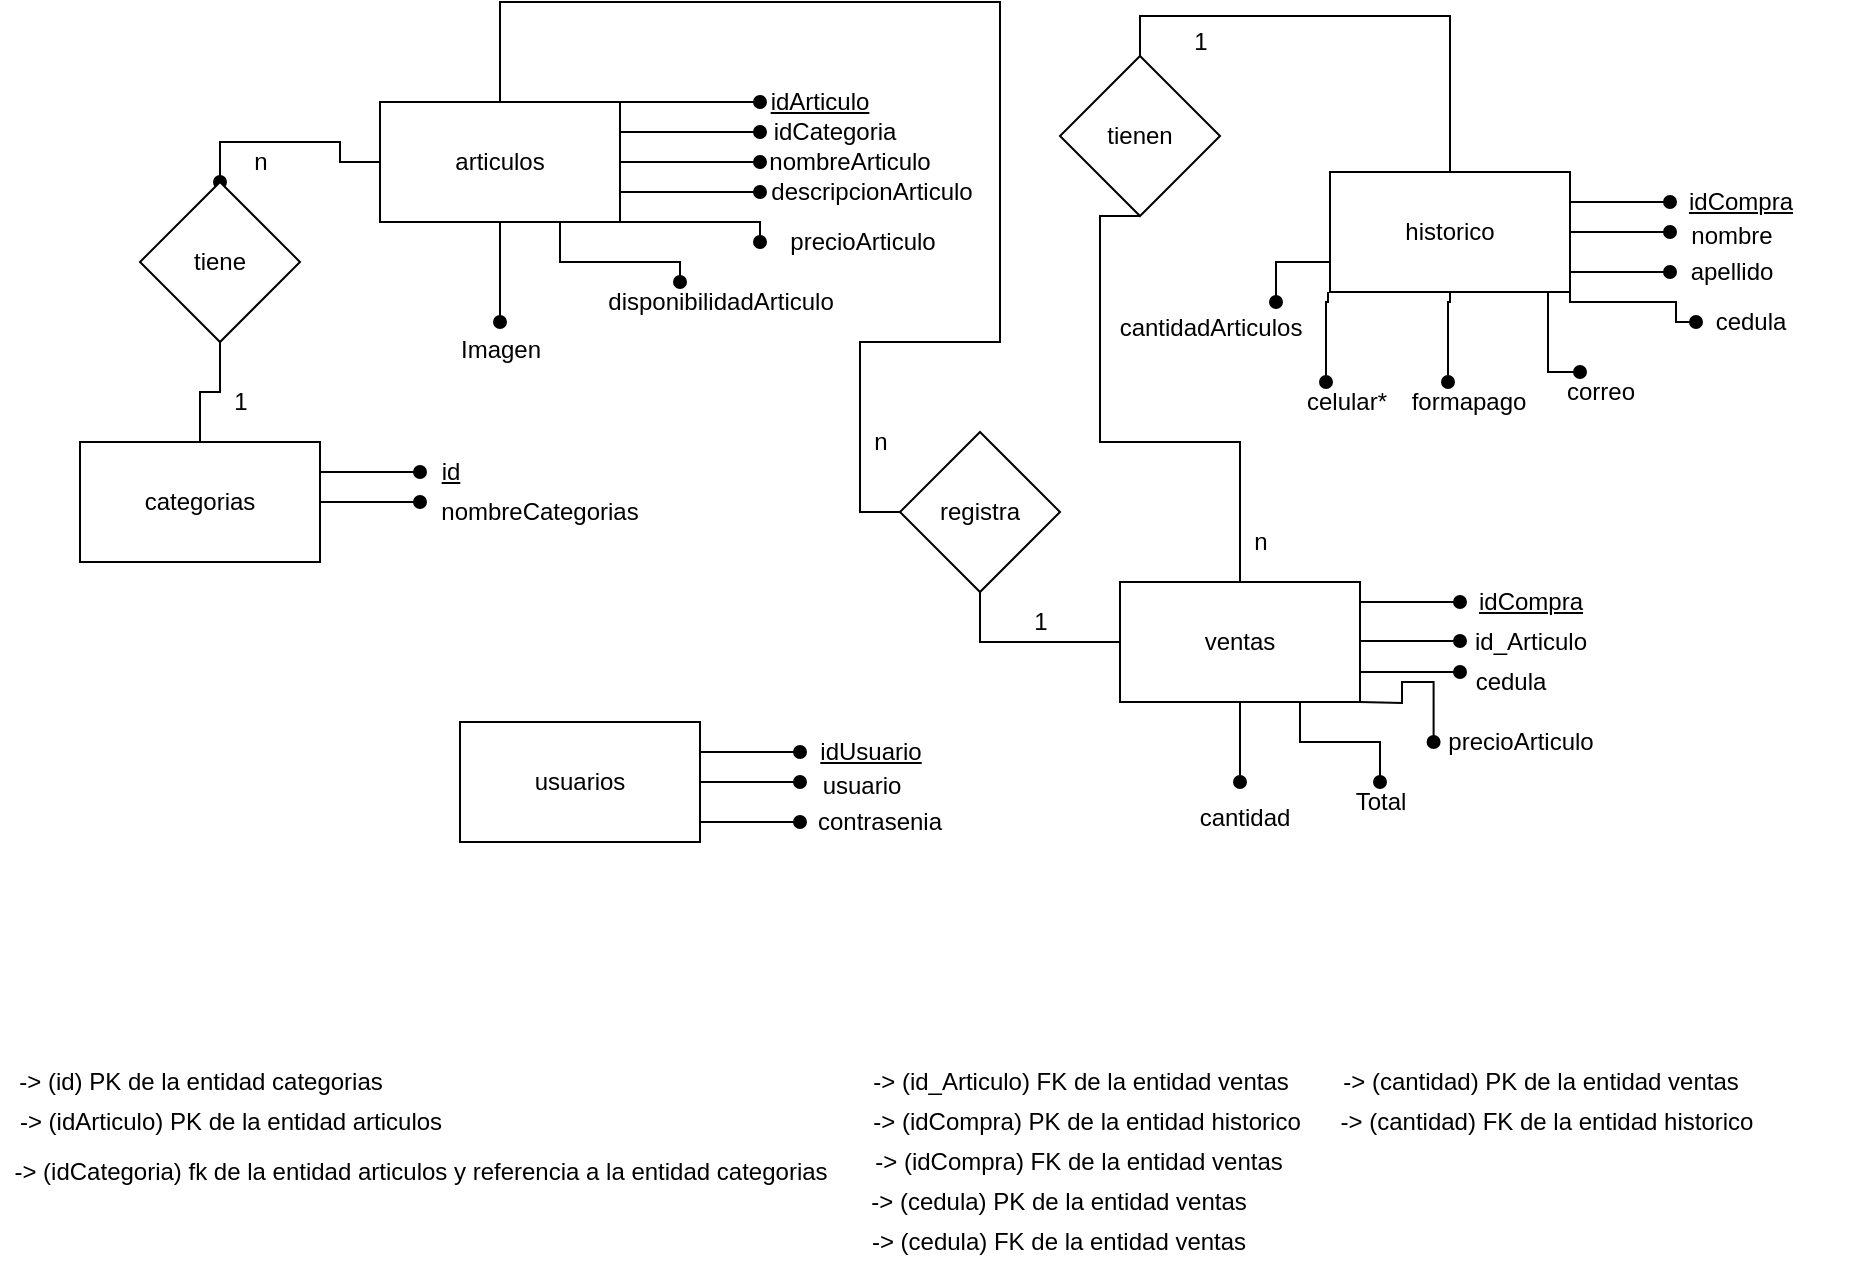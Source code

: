 <mxfile version="13.9.2" type="device"><diagram id="Wounpfd24O4NfaKVFgMd" name="Page-1"><mxGraphModel dx="578" dy="425" grid="1" gridSize="10" guides="1" tooltips="1" connect="1" arrows="1" fold="1" page="1" pageScale="1" pageWidth="827" pageHeight="1169" math="0" shadow="0"><root><mxCell id="0"/><mxCell id="1" parent="0"/><mxCell id="ZBZwColAEMd9sP3PTIpR-3" style="edgeStyle=orthogonalEdgeStyle;rounded=0;orthogonalLoop=1;jettySize=auto;html=1;exitX=1;exitY=0;exitDx=0;exitDy=0;endArrow=oval;endFill=1;" edge="1" parent="1" source="ZBZwColAEMd9sP3PTIpR-2"><mxGeometry relative="1" as="geometry"><mxPoint x="380" y="60" as="targetPoint"/><Array as="points"><mxPoint x="380" y="60"/></Array></mxGeometry></mxCell><mxCell id="ZBZwColAEMd9sP3PTIpR-5" style="edgeStyle=orthogonalEdgeStyle;rounded=0;orthogonalLoop=1;jettySize=auto;html=1;exitX=1;exitY=0.25;exitDx=0;exitDy=0;endArrow=oval;endFill=1;" edge="1" parent="1" source="ZBZwColAEMd9sP3PTIpR-2"><mxGeometry relative="1" as="geometry"><mxPoint x="380" y="75" as="targetPoint"/></mxGeometry></mxCell><mxCell id="ZBZwColAEMd9sP3PTIpR-7" style="edgeStyle=orthogonalEdgeStyle;rounded=0;orthogonalLoop=1;jettySize=auto;html=1;exitX=1;exitY=0.5;exitDx=0;exitDy=0;endArrow=oval;endFill=1;" edge="1" parent="1" source="ZBZwColAEMd9sP3PTIpR-2"><mxGeometry relative="1" as="geometry"><mxPoint x="380" y="90" as="targetPoint"/></mxGeometry></mxCell><mxCell id="ZBZwColAEMd9sP3PTIpR-10" style="edgeStyle=orthogonalEdgeStyle;rounded=0;orthogonalLoop=1;jettySize=auto;html=1;exitX=1;exitY=0.75;exitDx=0;exitDy=0;endArrow=oval;endFill=1;" edge="1" parent="1" source="ZBZwColAEMd9sP3PTIpR-2"><mxGeometry relative="1" as="geometry"><mxPoint x="380" y="105" as="targetPoint"/></mxGeometry></mxCell><mxCell id="ZBZwColAEMd9sP3PTIpR-12" style="edgeStyle=orthogonalEdgeStyle;rounded=0;orthogonalLoop=1;jettySize=auto;html=1;exitX=1;exitY=1;exitDx=0;exitDy=0;endArrow=oval;endFill=1;" edge="1" parent="1" source="ZBZwColAEMd9sP3PTIpR-2"><mxGeometry relative="1" as="geometry"><mxPoint x="380" y="130" as="targetPoint"/><Array as="points"><mxPoint x="380" y="120"/></Array></mxGeometry></mxCell><mxCell id="ZBZwColAEMd9sP3PTIpR-16" style="edgeStyle=orthogonalEdgeStyle;rounded=0;orthogonalLoop=1;jettySize=auto;html=1;exitX=0.5;exitY=1;exitDx=0;exitDy=0;endArrow=oval;endFill=1;" edge="1" parent="1" source="ZBZwColAEMd9sP3PTIpR-2"><mxGeometry relative="1" as="geometry"><mxPoint x="250" y="170" as="targetPoint"/></mxGeometry></mxCell><mxCell id="ZBZwColAEMd9sP3PTIpR-2" value="articulos" style="rounded=0;whiteSpace=wrap;html=1;" vertex="1" parent="1"><mxGeometry x="190" y="60" width="120" height="60" as="geometry"/></mxCell><mxCell id="ZBZwColAEMd9sP3PTIpR-4" value="&lt;u&gt;idArticulo&lt;/u&gt;" style="text;html=1;strokeColor=none;fillColor=none;align=center;verticalAlign=middle;whiteSpace=wrap;rounded=0;" vertex="1" parent="1"><mxGeometry x="390" y="50" width="40" height="20" as="geometry"/></mxCell><mxCell id="ZBZwColAEMd9sP3PTIpR-6" value="idCategoria" style="text;html=1;align=center;verticalAlign=middle;resizable=0;points=[];autosize=1;" vertex="1" parent="1"><mxGeometry x="377" y="65" width="80" height="20" as="geometry"/></mxCell><mxCell id="ZBZwColAEMd9sP3PTIpR-8" value="nombreArticulo" style="text;html=1;strokeColor=none;fillColor=none;align=center;verticalAlign=middle;whiteSpace=wrap;rounded=0;" vertex="1" parent="1"><mxGeometry x="380" y="80" width="90" height="20" as="geometry"/></mxCell><mxCell id="ZBZwColAEMd9sP3PTIpR-11" value="descripcionArticulo" style="text;html=1;strokeColor=none;fillColor=none;align=center;verticalAlign=middle;whiteSpace=wrap;rounded=0;" vertex="1" parent="1"><mxGeometry x="386" y="95" width="100" height="20" as="geometry"/></mxCell><mxCell id="ZBZwColAEMd9sP3PTIpR-13" value="precioArticulo" style="text;html=1;align=center;verticalAlign=middle;resizable=0;points=[];autosize=1;" vertex="1" parent="1"><mxGeometry x="386" y="120" width="90" height="20" as="geometry"/></mxCell><mxCell id="ZBZwColAEMd9sP3PTIpR-14" style="edgeStyle=orthogonalEdgeStyle;rounded=0;orthogonalLoop=1;jettySize=auto;html=1;exitX=0.75;exitY=1;exitDx=0;exitDy=0;endArrow=oval;endFill=1;" edge="1" parent="1" source="ZBZwColAEMd9sP3PTIpR-2"><mxGeometry relative="1" as="geometry"><mxPoint x="340" y="150" as="targetPoint"/><mxPoint x="270" y="140" as="sourcePoint"/><Array as="points"><mxPoint x="280" y="140"/><mxPoint x="340" y="140"/></Array></mxGeometry></mxCell><mxCell id="ZBZwColAEMd9sP3PTIpR-15" value="disponibilidadArticulo" style="text;html=1;align=center;verticalAlign=middle;resizable=0;points=[];autosize=1;" vertex="1" parent="1"><mxGeometry x="295" y="150" width="130" height="20" as="geometry"/></mxCell><mxCell id="ZBZwColAEMd9sP3PTIpR-17" value="Imagen" style="text;html=1;align=center;verticalAlign=middle;resizable=0;points=[];autosize=1;" vertex="1" parent="1"><mxGeometry x="220" y="174" width="60" height="20" as="geometry"/></mxCell><mxCell id="ZBZwColAEMd9sP3PTIpR-19" style="edgeStyle=orthogonalEdgeStyle;rounded=0;orthogonalLoop=1;jettySize=auto;html=1;exitX=1;exitY=0.25;exitDx=0;exitDy=0;endArrow=oval;endFill=1;" edge="1" parent="1" source="ZBZwColAEMd9sP3PTIpR-18"><mxGeometry relative="1" as="geometry"><mxPoint x="210" y="245" as="targetPoint"/></mxGeometry></mxCell><mxCell id="ZBZwColAEMd9sP3PTIpR-21" style="edgeStyle=orthogonalEdgeStyle;rounded=0;orthogonalLoop=1;jettySize=auto;html=1;exitX=1;exitY=0.5;exitDx=0;exitDy=0;endArrow=oval;endFill=1;" edge="1" parent="1" source="ZBZwColAEMd9sP3PTIpR-18"><mxGeometry relative="1" as="geometry"><mxPoint x="210" y="260" as="targetPoint"/></mxGeometry></mxCell><mxCell id="ZBZwColAEMd9sP3PTIpR-18" value="categorias" style="rounded=0;whiteSpace=wrap;html=1;" vertex="1" parent="1"><mxGeometry x="40" y="230" width="120" height="60" as="geometry"/></mxCell><mxCell id="ZBZwColAEMd9sP3PTIpR-20" value="&lt;u&gt;id&lt;/u&gt;" style="text;html=1;align=center;verticalAlign=middle;resizable=0;points=[];autosize=1;" vertex="1" parent="1"><mxGeometry x="215" y="235" width="20" height="20" as="geometry"/></mxCell><mxCell id="ZBZwColAEMd9sP3PTIpR-22" value="nombreCategorias" style="text;html=1;strokeColor=none;fillColor=none;align=center;verticalAlign=middle;whiteSpace=wrap;rounded=0;" vertex="1" parent="1"><mxGeometry x="210" y="255" width="120" height="20" as="geometry"/></mxCell><mxCell id="ZBZwColAEMd9sP3PTIpR-27" style="edgeStyle=orthogonalEdgeStyle;rounded=0;orthogonalLoop=1;jettySize=auto;html=1;exitX=1;exitY=0.25;exitDx=0;exitDy=0;endArrow=oval;endFill=1;" edge="1" parent="1" source="ZBZwColAEMd9sP3PTIpR-29"><mxGeometry relative="1" as="geometry"><mxPoint x="400" y="385" as="targetPoint"/></mxGeometry></mxCell><mxCell id="ZBZwColAEMd9sP3PTIpR-28" style="edgeStyle=orthogonalEdgeStyle;rounded=0;orthogonalLoop=1;jettySize=auto;html=1;exitX=1;exitY=0.5;exitDx=0;exitDy=0;endArrow=oval;endFill=1;" edge="1" parent="1" source="ZBZwColAEMd9sP3PTIpR-29"><mxGeometry relative="1" as="geometry"><mxPoint x="400" y="400" as="targetPoint"/></mxGeometry></mxCell><mxCell id="ZBZwColAEMd9sP3PTIpR-29" value="usuarios" style="rounded=0;whiteSpace=wrap;html=1;" vertex="1" parent="1"><mxGeometry x="230" y="370" width="120" height="60" as="geometry"/></mxCell><mxCell id="ZBZwColAEMd9sP3PTIpR-30" value="&lt;u&gt;idUsuario&lt;/u&gt;" style="text;html=1;align=center;verticalAlign=middle;resizable=0;points=[];autosize=1;" vertex="1" parent="1"><mxGeometry x="400" y="375" width="70" height="20" as="geometry"/></mxCell><mxCell id="ZBZwColAEMd9sP3PTIpR-31" value="usuario" style="text;html=1;strokeColor=none;fillColor=none;align=center;verticalAlign=middle;whiteSpace=wrap;rounded=0;" vertex="1" parent="1"><mxGeometry x="371" y="392" width="120" height="20" as="geometry"/></mxCell><mxCell id="ZBZwColAEMd9sP3PTIpR-32" style="edgeStyle=orthogonalEdgeStyle;rounded=0;orthogonalLoop=1;jettySize=auto;html=1;exitX=1;exitY=0.5;exitDx=0;exitDy=0;endArrow=oval;endFill=1;" edge="1" parent="1"><mxGeometry relative="1" as="geometry"><mxPoint x="400" y="420" as="targetPoint"/><mxPoint x="350" y="420" as="sourcePoint"/></mxGeometry></mxCell><mxCell id="ZBZwColAEMd9sP3PTIpR-33" value="contrasenia" style="text;html=1;strokeColor=none;fillColor=none;align=center;verticalAlign=middle;whiteSpace=wrap;rounded=0;" vertex="1" parent="1"><mxGeometry x="380" y="410" width="120" height="20" as="geometry"/></mxCell><mxCell id="ZBZwColAEMd9sP3PTIpR-34" style="edgeStyle=orthogonalEdgeStyle;rounded=0;orthogonalLoop=1;jettySize=auto;html=1;exitX=1;exitY=0.25;exitDx=0;exitDy=0;endArrow=oval;endFill=1;" edge="1" parent="1" source="ZBZwColAEMd9sP3PTIpR-36"><mxGeometry relative="1" as="geometry"><mxPoint x="835" y="110" as="targetPoint"/></mxGeometry></mxCell><mxCell id="ZBZwColAEMd9sP3PTIpR-35" style="edgeStyle=orthogonalEdgeStyle;rounded=0;orthogonalLoop=1;jettySize=auto;html=1;exitX=1;exitY=0.5;exitDx=0;exitDy=0;endArrow=oval;endFill=1;" edge="1" parent="1" source="ZBZwColAEMd9sP3PTIpR-36"><mxGeometry relative="1" as="geometry"><mxPoint x="835" y="125" as="targetPoint"/></mxGeometry></mxCell><mxCell id="ZBZwColAEMd9sP3PTIpR-47" style="edgeStyle=orthogonalEdgeStyle;rounded=0;orthogonalLoop=1;jettySize=auto;html=1;exitX=1;exitY=1;exitDx=0;exitDy=0;endArrow=oval;endFill=1;" edge="1" parent="1" source="ZBZwColAEMd9sP3PTIpR-36"><mxGeometry relative="1" as="geometry"><mxPoint x="848" y="170" as="targetPoint"/><Array as="points"><mxPoint x="785" y="160"/><mxPoint x="838" y="160"/></Array></mxGeometry></mxCell><mxCell id="ZBZwColAEMd9sP3PTIpR-56" style="edgeStyle=orthogonalEdgeStyle;rounded=0;orthogonalLoop=1;jettySize=auto;html=1;exitX=0;exitY=0.75;exitDx=0;exitDy=0;endArrow=oval;endFill=1;" edge="1" parent="1" source="ZBZwColAEMd9sP3PTIpR-36"><mxGeometry relative="1" as="geometry"><mxPoint x="638" y="160" as="targetPoint"/></mxGeometry></mxCell><mxCell id="ZBZwColAEMd9sP3PTIpR-36" value="historico" style="rounded=0;whiteSpace=wrap;html=1;" vertex="1" parent="1"><mxGeometry x="665" y="95" width="120" height="60" as="geometry"/></mxCell><mxCell id="ZBZwColAEMd9sP3PTIpR-37" value="&lt;u&gt;idCompra&lt;/u&gt;" style="text;html=1;align=center;verticalAlign=middle;resizable=0;points=[];autosize=1;" vertex="1" parent="1"><mxGeometry x="835" y="100" width="70" height="20" as="geometry"/></mxCell><mxCell id="ZBZwColAEMd9sP3PTIpR-38" value="nombre" style="text;html=1;strokeColor=none;fillColor=none;align=center;verticalAlign=middle;whiteSpace=wrap;rounded=0;" vertex="1" parent="1"><mxGeometry x="806" y="117" width="120" height="20" as="geometry"/></mxCell><mxCell id="ZBZwColAEMd9sP3PTIpR-39" style="edgeStyle=orthogonalEdgeStyle;rounded=0;orthogonalLoop=1;jettySize=auto;html=1;exitX=1;exitY=0.5;exitDx=0;exitDy=0;endArrow=oval;endFill=1;" edge="1" parent="1"><mxGeometry relative="1" as="geometry"><mxPoint x="835" y="145" as="targetPoint"/><mxPoint x="785" y="145" as="sourcePoint"/></mxGeometry></mxCell><mxCell id="ZBZwColAEMd9sP3PTIpR-40" value="apellido" style="text;html=1;strokeColor=none;fillColor=none;align=center;verticalAlign=middle;whiteSpace=wrap;rounded=0;" vertex="1" parent="1"><mxGeometry x="806" y="135" width="120" height="20" as="geometry"/></mxCell><mxCell id="ZBZwColAEMd9sP3PTIpR-48" value="cedula" style="text;html=1;align=center;verticalAlign=middle;resizable=0;points=[];autosize=1;" vertex="1" parent="1"><mxGeometry x="850" y="160" width="50" height="20" as="geometry"/></mxCell><mxCell id="ZBZwColAEMd9sP3PTIpR-49" style="edgeStyle=orthogonalEdgeStyle;rounded=0;orthogonalLoop=1;jettySize=auto;html=1;exitX=0.5;exitY=1;exitDx=0;exitDy=0;endArrow=oval;endFill=1;" edge="1" parent="1" source="ZBZwColAEMd9sP3PTIpR-36"><mxGeometry relative="1" as="geometry"><mxPoint x="724" y="200" as="targetPoint"/><mxPoint x="708" y="160" as="sourcePoint"/><Array as="points"><mxPoint x="725" y="160"/><mxPoint x="724" y="160"/></Array></mxGeometry></mxCell><mxCell id="ZBZwColAEMd9sP3PTIpR-50" value="formapago" style="text;html=1;align=center;verticalAlign=middle;resizable=0;points=[];autosize=1;" vertex="1" parent="1"><mxGeometry x="699" y="200" width="70" height="20" as="geometry"/></mxCell><mxCell id="ZBZwColAEMd9sP3PTIpR-51" style="edgeStyle=orthogonalEdgeStyle;rounded=0;orthogonalLoop=1;jettySize=auto;html=1;exitX=0.75;exitY=1;exitDx=0;exitDy=0;endArrow=oval;endFill=1;" edge="1" parent="1" source="ZBZwColAEMd9sP3PTIpR-36"><mxGeometry relative="1" as="geometry"><mxPoint x="790" y="195" as="targetPoint"/><mxPoint x="774" y="155" as="sourcePoint"/><Array as="points"><mxPoint x="774" y="155"/><mxPoint x="774" y="195"/></Array></mxGeometry></mxCell><mxCell id="ZBZwColAEMd9sP3PTIpR-52" value="correo" style="text;html=1;align=center;verticalAlign=middle;resizable=0;points=[];autosize=1;" vertex="1" parent="1"><mxGeometry x="775" y="195" width="50" height="20" as="geometry"/></mxCell><mxCell id="ZBZwColAEMd9sP3PTIpR-54" style="edgeStyle=orthogonalEdgeStyle;rounded=0;orthogonalLoop=1;jettySize=auto;html=1;exitX=0.5;exitY=1;exitDx=0;exitDy=0;endArrow=oval;endFill=1;" edge="1" parent="1"><mxGeometry relative="1" as="geometry"><mxPoint x="663" y="200" as="targetPoint"/><mxPoint x="664" y="155" as="sourcePoint"/><Array as="points"><mxPoint x="664" y="160"/><mxPoint x="663" y="160"/></Array></mxGeometry></mxCell><mxCell id="ZBZwColAEMd9sP3PTIpR-55" value="celular*" style="text;html=1;align=center;verticalAlign=middle;resizable=0;points=[];autosize=1;" vertex="1" parent="1"><mxGeometry x="643" y="200" width="60" height="20" as="geometry"/></mxCell><mxCell id="ZBZwColAEMd9sP3PTIpR-57" value="cantidadArticulos" style="text;html=1;align=center;verticalAlign=middle;resizable=0;points=[];autosize=1;" vertex="1" parent="1"><mxGeometry x="550" y="163" width="110" height="20" as="geometry"/></mxCell><mxCell id="ZBZwColAEMd9sP3PTIpR-79" style="edgeStyle=orthogonalEdgeStyle;rounded=0;orthogonalLoop=1;jettySize=auto;html=1;exitX=1;exitY=0.75;exitDx=0;exitDy=0;endArrow=oval;endFill=1;" edge="1" parent="1" source="ZBZwColAEMd9sP3PTIpR-74"><mxGeometry relative="1" as="geometry"><mxPoint x="730" y="345" as="targetPoint"/></mxGeometry></mxCell><mxCell id="ZBZwColAEMd9sP3PTIpR-84" style="edgeStyle=orthogonalEdgeStyle;rounded=0;orthogonalLoop=1;jettySize=auto;html=1;exitX=0.75;exitY=1;exitDx=0;exitDy=0;endArrow=oval;endFill=1;" edge="1" parent="1" source="ZBZwColAEMd9sP3PTIpR-74" target="ZBZwColAEMd9sP3PTIpR-83"><mxGeometry relative="1" as="geometry"/></mxCell><mxCell id="ZBZwColAEMd9sP3PTIpR-85" style="edgeStyle=orthogonalEdgeStyle;rounded=0;orthogonalLoop=1;jettySize=auto;html=1;exitX=0.5;exitY=1;exitDx=0;exitDy=0;endArrow=oval;endFill=1;" edge="1" parent="1" source="ZBZwColAEMd9sP3PTIpR-74"><mxGeometry relative="1" as="geometry"><mxPoint x="620" y="400" as="targetPoint"/></mxGeometry></mxCell><mxCell id="ZBZwColAEMd9sP3PTIpR-113" style="edgeStyle=orthogonalEdgeStyle;rounded=0;orthogonalLoop=1;jettySize=auto;html=1;exitX=0.5;exitY=0;exitDx=0;exitDy=0;entryX=0.5;entryY=1;entryDx=0;entryDy=0;startArrow=none;startFill=0;endArrow=none;endFill=0;" edge="1" parent="1" source="ZBZwColAEMd9sP3PTIpR-74" target="ZBZwColAEMd9sP3PTIpR-112"><mxGeometry relative="1" as="geometry"><Array as="points"><mxPoint x="620" y="230"/><mxPoint x="550" y="230"/><mxPoint x="550" y="117"/></Array></mxGeometry></mxCell><mxCell id="ZBZwColAEMd9sP3PTIpR-74" value="ventas" style="rounded=0;whiteSpace=wrap;html=1;" vertex="1" parent="1"><mxGeometry x="560" y="300" width="120" height="60" as="geometry"/></mxCell><mxCell id="ZBZwColAEMd9sP3PTIpR-75" style="edgeStyle=orthogonalEdgeStyle;rounded=0;orthogonalLoop=1;jettySize=auto;html=1;exitX=1;exitY=0.25;exitDx=0;exitDy=0;endArrow=oval;endFill=1;" edge="1" parent="1"><mxGeometry relative="1" as="geometry"><mxPoint x="730" y="310" as="targetPoint"/><mxPoint x="680" y="310" as="sourcePoint"/></mxGeometry></mxCell><mxCell id="ZBZwColAEMd9sP3PTIpR-76" value="&lt;u&gt;idCompra&lt;/u&gt;" style="text;html=1;align=center;verticalAlign=middle;resizable=0;points=[];autosize=1;" vertex="1" parent="1"><mxGeometry x="730" y="300" width="70" height="20" as="geometry"/></mxCell><mxCell id="ZBZwColAEMd9sP3PTIpR-77" style="edgeStyle=orthogonalEdgeStyle;rounded=0;orthogonalLoop=1;jettySize=auto;html=1;exitX=1;exitY=0.25;exitDx=0;exitDy=0;endArrow=oval;endFill=1;" edge="1" parent="1"><mxGeometry relative="1" as="geometry"><mxPoint x="730" y="329.5" as="targetPoint"/><mxPoint x="680" y="329.5" as="sourcePoint"/></mxGeometry></mxCell><mxCell id="ZBZwColAEMd9sP3PTIpR-78" value="id_Articulo" style="text;html=1;align=center;verticalAlign=middle;resizable=0;points=[];autosize=1;" vertex="1" parent="1"><mxGeometry x="730" y="320" width="70" height="20" as="geometry"/></mxCell><mxCell id="ZBZwColAEMd9sP3PTIpR-80" value="cedula" style="text;html=1;align=center;verticalAlign=middle;resizable=0;points=[];autosize=1;" vertex="1" parent="1"><mxGeometry x="730" y="340" width="50" height="20" as="geometry"/></mxCell><mxCell id="ZBZwColAEMd9sP3PTIpR-81" style="edgeStyle=orthogonalEdgeStyle;rounded=0;orthogonalLoop=1;jettySize=auto;html=1;exitX=1;exitY=0.75;exitDx=0;exitDy=0;endArrow=oval;endFill=1;entryX=0.02;entryY=0.5;entryDx=0;entryDy=0;entryPerimeter=0;" edge="1" parent="1" target="ZBZwColAEMd9sP3PTIpR-82"><mxGeometry relative="1" as="geometry"><mxPoint x="720" y="380" as="targetPoint"/><mxPoint x="680" y="360" as="sourcePoint"/></mxGeometry></mxCell><mxCell id="ZBZwColAEMd9sP3PTIpR-82" value="precioArticulo" style="text;html=1;align=center;verticalAlign=middle;resizable=0;points=[];autosize=1;" vertex="1" parent="1"><mxGeometry x="715" y="370" width="90" height="20" as="geometry"/></mxCell><mxCell id="ZBZwColAEMd9sP3PTIpR-83" value="Total" style="text;html=1;align=center;verticalAlign=middle;resizable=0;points=[];autosize=1;" vertex="1" parent="1"><mxGeometry x="670" y="400" width="40" height="20" as="geometry"/></mxCell><mxCell id="ZBZwColAEMd9sP3PTIpR-86" value="cantidad" style="text;html=1;align=center;verticalAlign=middle;resizable=0;points=[];autosize=1;" vertex="1" parent="1"><mxGeometry x="592" y="408" width="60" height="20" as="geometry"/></mxCell><mxCell id="ZBZwColAEMd9sP3PTIpR-88" value="-&amp;gt; (id) PK de la entidad categorias" style="text;html=1;align=center;verticalAlign=middle;resizable=0;points=[];autosize=1;" vertex="1" parent="1"><mxGeometry y="540" width="200" height="20" as="geometry"/></mxCell><mxCell id="ZBZwColAEMd9sP3PTIpR-89" value="-&amp;gt; (idArticulo) PK de la entidad articulos" style="text;html=1;align=center;verticalAlign=middle;resizable=0;points=[];autosize=1;" vertex="1" parent="1"><mxGeometry y="560" width="230" height="20" as="geometry"/></mxCell><mxCell id="ZBZwColAEMd9sP3PTIpR-90" value="-&amp;gt; (idCategoria) fk de la entidad articulos y referencia a la entidad categorias" style="text;html=1;align=center;verticalAlign=middle;resizable=0;points=[];autosize=1;" vertex="1" parent="1"><mxGeometry y="585" width="420" height="20" as="geometry"/></mxCell><mxCell id="ZBZwColAEMd9sP3PTIpR-93" style="edgeStyle=orthogonalEdgeStyle;rounded=0;orthogonalLoop=1;jettySize=auto;html=1;exitX=0.5;exitY=1;exitDx=0;exitDy=0;entryX=0.5;entryY=0;entryDx=0;entryDy=0;endArrow=none;endFill=0;" edge="1" parent="1" source="ZBZwColAEMd9sP3PTIpR-92" target="ZBZwColAEMd9sP3PTIpR-18"><mxGeometry relative="1" as="geometry"/></mxCell><mxCell id="ZBZwColAEMd9sP3PTIpR-94" style="edgeStyle=orthogonalEdgeStyle;rounded=0;orthogonalLoop=1;jettySize=auto;html=1;exitX=0.5;exitY=0;exitDx=0;exitDy=0;entryX=0;entryY=0.5;entryDx=0;entryDy=0;endArrow=none;endFill=0;startArrow=oval;startFill=1;" edge="1" parent="1" source="ZBZwColAEMd9sP3PTIpR-92" target="ZBZwColAEMd9sP3PTIpR-2"><mxGeometry relative="1" as="geometry"/></mxCell><mxCell id="ZBZwColAEMd9sP3PTIpR-92" value="tiene" style="rhombus;whiteSpace=wrap;html=1;" vertex="1" parent="1"><mxGeometry x="70" y="100" width="80" height="80" as="geometry"/></mxCell><mxCell id="ZBZwColAEMd9sP3PTIpR-96" value="1" style="text;html=1;align=center;verticalAlign=middle;resizable=0;points=[];autosize=1;" vertex="1" parent="1"><mxGeometry x="110" y="200" width="20" height="20" as="geometry"/></mxCell><mxCell id="ZBZwColAEMd9sP3PTIpR-97" value="n" style="text;html=1;align=center;verticalAlign=middle;resizable=0;points=[];autosize=1;" vertex="1" parent="1"><mxGeometry x="120" y="80" width="20" height="20" as="geometry"/></mxCell><mxCell id="ZBZwColAEMd9sP3PTIpR-100" style="edgeStyle=orthogonalEdgeStyle;rounded=0;orthogonalLoop=1;jettySize=auto;html=1;exitX=0;exitY=0.5;exitDx=0;exitDy=0;entryX=0.5;entryY=0;entryDx=0;entryDy=0;startArrow=none;startFill=0;endArrow=none;endFill=0;" edge="1" parent="1" source="ZBZwColAEMd9sP3PTIpR-99" target="ZBZwColAEMd9sP3PTIpR-2"><mxGeometry relative="1" as="geometry"><Array as="points"><mxPoint x="430" y="180"/><mxPoint x="500" y="180"/><mxPoint x="500" y="10"/><mxPoint x="250" y="10"/></Array></mxGeometry></mxCell><mxCell id="ZBZwColAEMd9sP3PTIpR-101" style="edgeStyle=orthogonalEdgeStyle;rounded=0;orthogonalLoop=1;jettySize=auto;html=1;exitX=0.5;exitY=1;exitDx=0;exitDy=0;entryX=0;entryY=0.5;entryDx=0;entryDy=0;startArrow=none;startFill=0;endArrow=none;endFill=0;" edge="1" parent="1" source="ZBZwColAEMd9sP3PTIpR-99" target="ZBZwColAEMd9sP3PTIpR-74"><mxGeometry relative="1" as="geometry"/></mxCell><mxCell id="ZBZwColAEMd9sP3PTIpR-99" value="registra" style="rhombus;whiteSpace=wrap;html=1;" vertex="1" parent="1"><mxGeometry x="450" y="225" width="80" height="80" as="geometry"/></mxCell><mxCell id="ZBZwColAEMd9sP3PTIpR-102" value="1" style="text;html=1;align=center;verticalAlign=middle;resizable=0;points=[];autosize=1;" vertex="1" parent="1"><mxGeometry x="510" y="310" width="20" height="20" as="geometry"/></mxCell><mxCell id="ZBZwColAEMd9sP3PTIpR-103" value="n" style="text;html=1;align=center;verticalAlign=middle;resizable=0;points=[];autosize=1;" vertex="1" parent="1"><mxGeometry x="430" y="220" width="20" height="20" as="geometry"/></mxCell><mxCell id="ZBZwColAEMd9sP3PTIpR-104" value="-&amp;gt; (id_Articulo) FK de la entidad ventas" style="text;html=1;align=center;verticalAlign=middle;resizable=0;points=[];autosize=1;" vertex="1" parent="1"><mxGeometry x="430" y="540" width="220" height="20" as="geometry"/></mxCell><mxCell id="ZBZwColAEMd9sP3PTIpR-105" value="-&amp;gt; (idCompra) PK de la entidad historico" style="text;html=1;align=center;verticalAlign=middle;resizable=0;points=[];autosize=1;" vertex="1" parent="1"><mxGeometry x="428" y="560" width="230" height="20" as="geometry"/></mxCell><mxCell id="ZBZwColAEMd9sP3PTIpR-106" value="-&amp;gt; (idCompra) FK de la entidad ventas" style="text;html=1;align=center;verticalAlign=middle;resizable=0;points=[];autosize=1;" vertex="1" parent="1"><mxGeometry x="429" y="580" width="220" height="20" as="geometry"/></mxCell><mxCell id="ZBZwColAEMd9sP3PTIpR-107" value="-&amp;gt; (cedula) FK de la entidad ventas" style="text;html=1;align=center;verticalAlign=middle;resizable=0;points=[];autosize=1;" vertex="1" parent="1"><mxGeometry x="429" y="620" width="200" height="20" as="geometry"/></mxCell><mxCell id="ZBZwColAEMd9sP3PTIpR-108" value="-&amp;gt; (cedula) PK de la entidad ventas" style="text;html=1;align=center;verticalAlign=middle;resizable=0;points=[];autosize=1;" vertex="1" parent="1"><mxGeometry x="429" y="600" width="200" height="20" as="geometry"/></mxCell><mxCell id="ZBZwColAEMd9sP3PTIpR-109" value="-&amp;gt; (cantidad) PK de la entidad ventas" style="text;html=1;align=center;verticalAlign=middle;resizable=0;points=[];autosize=1;" vertex="1" parent="1"><mxGeometry x="665" y="540" width="210" height="20" as="geometry"/></mxCell><mxCell id="ZBZwColAEMd9sP3PTIpR-110" value="-&amp;gt; (cantidad) FK de la entidad historico" style="text;html=1;align=center;verticalAlign=middle;resizable=0;points=[];autosize=1;" vertex="1" parent="1"><mxGeometry x="663" y="560" width="220" height="20" as="geometry"/></mxCell><mxCell id="ZBZwColAEMd9sP3PTIpR-114" style="edgeStyle=orthogonalEdgeStyle;rounded=0;orthogonalLoop=1;jettySize=auto;html=1;exitX=0.5;exitY=0;exitDx=0;exitDy=0;entryX=0.5;entryY=0;entryDx=0;entryDy=0;startArrow=none;startFill=0;endArrow=none;endFill=0;" edge="1" parent="1" source="ZBZwColAEMd9sP3PTIpR-112" target="ZBZwColAEMd9sP3PTIpR-36"><mxGeometry relative="1" as="geometry"/></mxCell><mxCell id="ZBZwColAEMd9sP3PTIpR-112" value="tienen" style="rhombus;whiteSpace=wrap;html=1;" vertex="1" parent="1"><mxGeometry x="530" y="37" width="80" height="80" as="geometry"/></mxCell><mxCell id="ZBZwColAEMd9sP3PTIpR-115" value="n" style="text;html=1;align=center;verticalAlign=middle;resizable=0;points=[];autosize=1;" vertex="1" parent="1"><mxGeometry x="620" y="270" width="20" height="20" as="geometry"/></mxCell><mxCell id="ZBZwColAEMd9sP3PTIpR-116" value="1" style="text;html=1;align=center;verticalAlign=middle;resizable=0;points=[];autosize=1;" vertex="1" parent="1"><mxGeometry x="590" y="20" width="20" height="20" as="geometry"/></mxCell></root></mxGraphModel></diagram></mxfile>